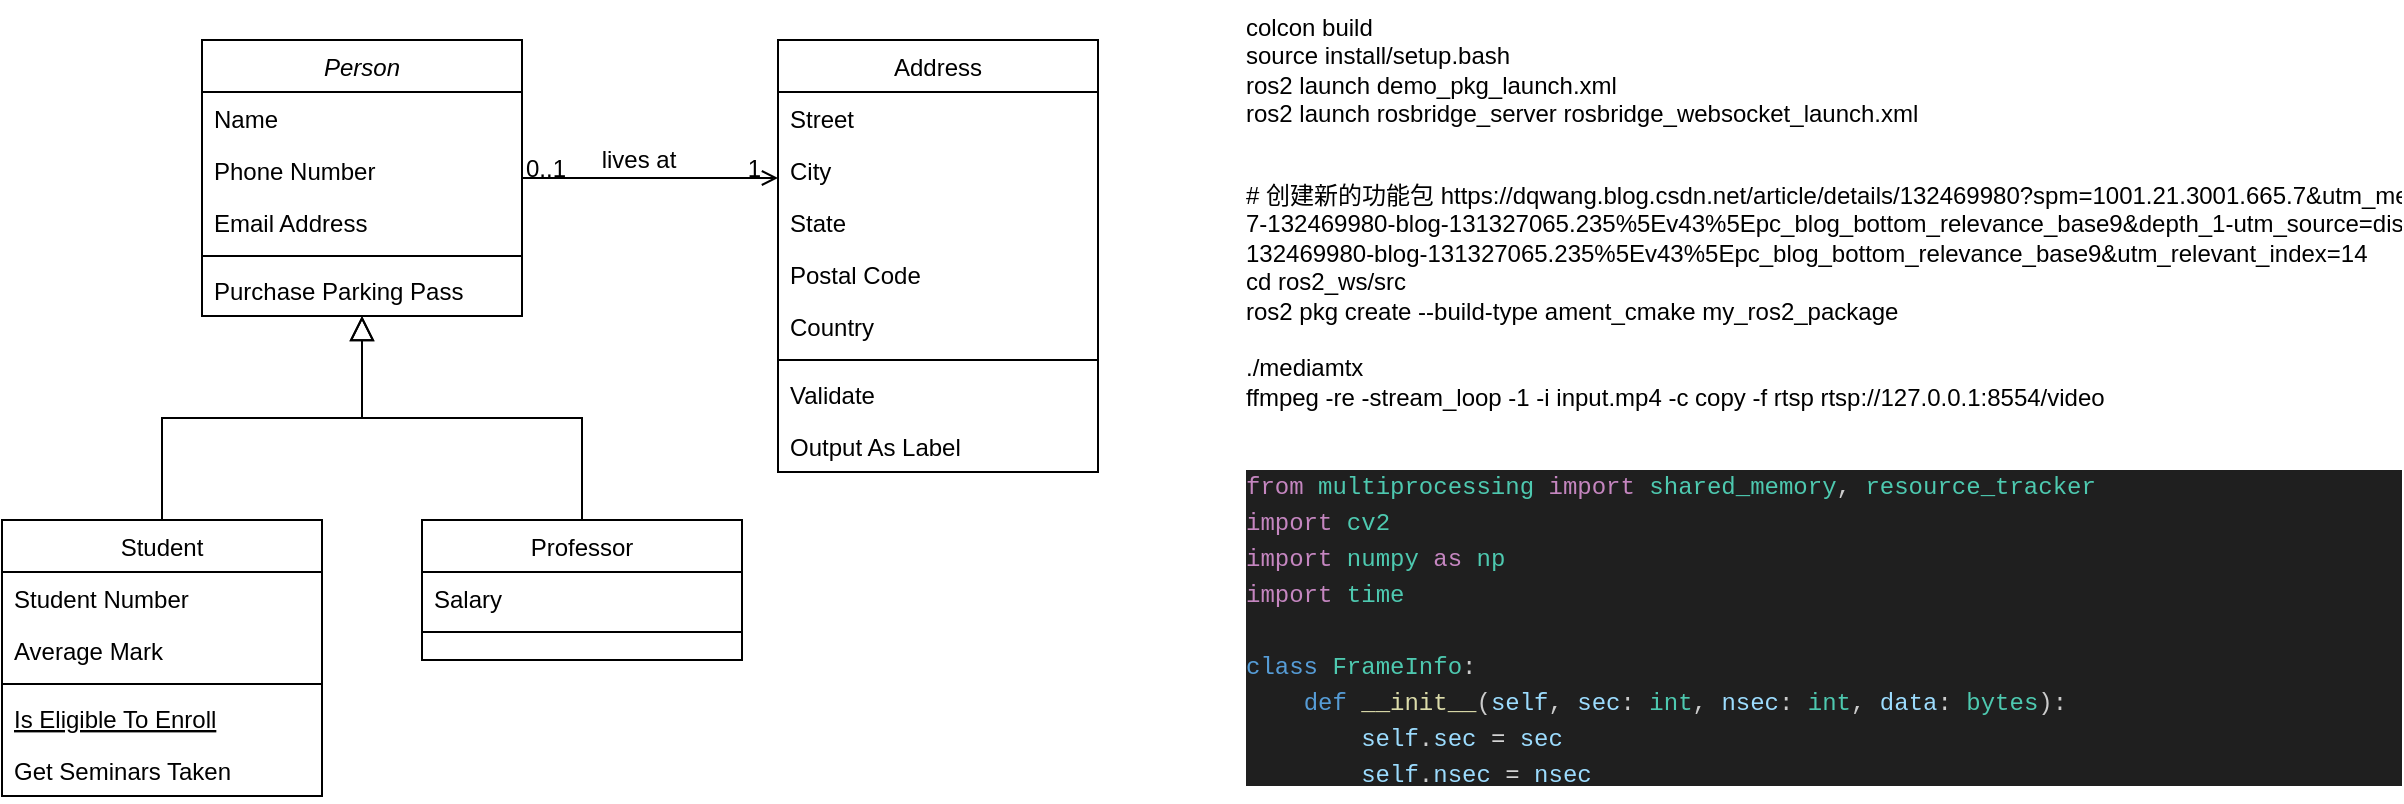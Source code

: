 <mxfile version="26.0.16">
  <diagram id="C5RBs43oDa-KdzZeNtuy" name="Page-1">
    <mxGraphModel dx="1026" dy="650" grid="1" gridSize="10" guides="1" tooltips="1" connect="1" arrows="1" fold="1" page="1" pageScale="1" pageWidth="827" pageHeight="1169" math="0" shadow="0">
      <root>
        <mxCell id="WIyWlLk6GJQsqaUBKTNV-0" />
        <mxCell id="WIyWlLk6GJQsqaUBKTNV-1" parent="WIyWlLk6GJQsqaUBKTNV-0" />
        <mxCell id="zkfFHV4jXpPFQw0GAbJ--0" value="Person" style="swimlane;fontStyle=2;align=center;verticalAlign=top;childLayout=stackLayout;horizontal=1;startSize=26;horizontalStack=0;resizeParent=1;resizeLast=0;collapsible=1;marginBottom=0;rounded=0;shadow=0;strokeWidth=1;" parent="WIyWlLk6GJQsqaUBKTNV-1" vertex="1">
          <mxGeometry x="220" y="120" width="160" height="138" as="geometry">
            <mxRectangle x="230" y="140" width="160" height="26" as="alternateBounds" />
          </mxGeometry>
        </mxCell>
        <mxCell id="zkfFHV4jXpPFQw0GAbJ--1" value="Name" style="text;align=left;verticalAlign=top;spacingLeft=4;spacingRight=4;overflow=hidden;rotatable=0;points=[[0,0.5],[1,0.5]];portConstraint=eastwest;" parent="zkfFHV4jXpPFQw0GAbJ--0" vertex="1">
          <mxGeometry y="26" width="160" height="26" as="geometry" />
        </mxCell>
        <mxCell id="zkfFHV4jXpPFQw0GAbJ--2" value="Phone Number" style="text;align=left;verticalAlign=top;spacingLeft=4;spacingRight=4;overflow=hidden;rotatable=0;points=[[0,0.5],[1,0.5]];portConstraint=eastwest;rounded=0;shadow=0;html=0;" parent="zkfFHV4jXpPFQw0GAbJ--0" vertex="1">
          <mxGeometry y="52" width="160" height="26" as="geometry" />
        </mxCell>
        <mxCell id="zkfFHV4jXpPFQw0GAbJ--3" value="Email Address" style="text;align=left;verticalAlign=top;spacingLeft=4;spacingRight=4;overflow=hidden;rotatable=0;points=[[0,0.5],[1,0.5]];portConstraint=eastwest;rounded=0;shadow=0;html=0;" parent="zkfFHV4jXpPFQw0GAbJ--0" vertex="1">
          <mxGeometry y="78" width="160" height="26" as="geometry" />
        </mxCell>
        <mxCell id="zkfFHV4jXpPFQw0GAbJ--4" value="" style="line;html=1;strokeWidth=1;align=left;verticalAlign=middle;spacingTop=-1;spacingLeft=3;spacingRight=3;rotatable=0;labelPosition=right;points=[];portConstraint=eastwest;" parent="zkfFHV4jXpPFQw0GAbJ--0" vertex="1">
          <mxGeometry y="104" width="160" height="8" as="geometry" />
        </mxCell>
        <mxCell id="zkfFHV4jXpPFQw0GAbJ--5" value="Purchase Parking Pass" style="text;align=left;verticalAlign=top;spacingLeft=4;spacingRight=4;overflow=hidden;rotatable=0;points=[[0,0.5],[1,0.5]];portConstraint=eastwest;" parent="zkfFHV4jXpPFQw0GAbJ--0" vertex="1">
          <mxGeometry y="112" width="160" height="26" as="geometry" />
        </mxCell>
        <mxCell id="zkfFHV4jXpPFQw0GAbJ--6" value="Student" style="swimlane;fontStyle=0;align=center;verticalAlign=top;childLayout=stackLayout;horizontal=1;startSize=26;horizontalStack=0;resizeParent=1;resizeLast=0;collapsible=1;marginBottom=0;rounded=0;shadow=0;strokeWidth=1;" parent="WIyWlLk6GJQsqaUBKTNV-1" vertex="1">
          <mxGeometry x="120" y="360" width="160" height="138" as="geometry">
            <mxRectangle x="130" y="380" width="160" height="26" as="alternateBounds" />
          </mxGeometry>
        </mxCell>
        <mxCell id="zkfFHV4jXpPFQw0GAbJ--7" value="Student Number" style="text;align=left;verticalAlign=top;spacingLeft=4;spacingRight=4;overflow=hidden;rotatable=0;points=[[0,0.5],[1,0.5]];portConstraint=eastwest;" parent="zkfFHV4jXpPFQw0GAbJ--6" vertex="1">
          <mxGeometry y="26" width="160" height="26" as="geometry" />
        </mxCell>
        <mxCell id="zkfFHV4jXpPFQw0GAbJ--8" value="Average Mark" style="text;align=left;verticalAlign=top;spacingLeft=4;spacingRight=4;overflow=hidden;rotatable=0;points=[[0,0.5],[1,0.5]];portConstraint=eastwest;rounded=0;shadow=0;html=0;" parent="zkfFHV4jXpPFQw0GAbJ--6" vertex="1">
          <mxGeometry y="52" width="160" height="26" as="geometry" />
        </mxCell>
        <mxCell id="zkfFHV4jXpPFQw0GAbJ--9" value="" style="line;html=1;strokeWidth=1;align=left;verticalAlign=middle;spacingTop=-1;spacingLeft=3;spacingRight=3;rotatable=0;labelPosition=right;points=[];portConstraint=eastwest;" parent="zkfFHV4jXpPFQw0GAbJ--6" vertex="1">
          <mxGeometry y="78" width="160" height="8" as="geometry" />
        </mxCell>
        <mxCell id="zkfFHV4jXpPFQw0GAbJ--10" value="Is Eligible To Enroll" style="text;align=left;verticalAlign=top;spacingLeft=4;spacingRight=4;overflow=hidden;rotatable=0;points=[[0,0.5],[1,0.5]];portConstraint=eastwest;fontStyle=4" parent="zkfFHV4jXpPFQw0GAbJ--6" vertex="1">
          <mxGeometry y="86" width="160" height="26" as="geometry" />
        </mxCell>
        <mxCell id="zkfFHV4jXpPFQw0GAbJ--11" value="Get Seminars Taken" style="text;align=left;verticalAlign=top;spacingLeft=4;spacingRight=4;overflow=hidden;rotatable=0;points=[[0,0.5],[1,0.5]];portConstraint=eastwest;" parent="zkfFHV4jXpPFQw0GAbJ--6" vertex="1">
          <mxGeometry y="112" width="160" height="26" as="geometry" />
        </mxCell>
        <mxCell id="zkfFHV4jXpPFQw0GAbJ--12" value="" style="endArrow=block;endSize=10;endFill=0;shadow=0;strokeWidth=1;rounded=0;curved=0;edgeStyle=elbowEdgeStyle;elbow=vertical;" parent="WIyWlLk6GJQsqaUBKTNV-1" source="zkfFHV4jXpPFQw0GAbJ--6" target="zkfFHV4jXpPFQw0GAbJ--0" edge="1">
          <mxGeometry width="160" relative="1" as="geometry">
            <mxPoint x="200" y="203" as="sourcePoint" />
            <mxPoint x="200" y="203" as="targetPoint" />
          </mxGeometry>
        </mxCell>
        <mxCell id="zkfFHV4jXpPFQw0GAbJ--13" value="Professor" style="swimlane;fontStyle=0;align=center;verticalAlign=top;childLayout=stackLayout;horizontal=1;startSize=26;horizontalStack=0;resizeParent=1;resizeLast=0;collapsible=1;marginBottom=0;rounded=0;shadow=0;strokeWidth=1;" parent="WIyWlLk6GJQsqaUBKTNV-1" vertex="1">
          <mxGeometry x="330" y="360" width="160" height="70" as="geometry">
            <mxRectangle x="340" y="380" width="170" height="26" as="alternateBounds" />
          </mxGeometry>
        </mxCell>
        <mxCell id="zkfFHV4jXpPFQw0GAbJ--14" value="Salary" style="text;align=left;verticalAlign=top;spacingLeft=4;spacingRight=4;overflow=hidden;rotatable=0;points=[[0,0.5],[1,0.5]];portConstraint=eastwest;" parent="zkfFHV4jXpPFQw0GAbJ--13" vertex="1">
          <mxGeometry y="26" width="160" height="26" as="geometry" />
        </mxCell>
        <mxCell id="zkfFHV4jXpPFQw0GAbJ--15" value="" style="line;html=1;strokeWidth=1;align=left;verticalAlign=middle;spacingTop=-1;spacingLeft=3;spacingRight=3;rotatable=0;labelPosition=right;points=[];portConstraint=eastwest;" parent="zkfFHV4jXpPFQw0GAbJ--13" vertex="1">
          <mxGeometry y="52" width="160" height="8" as="geometry" />
        </mxCell>
        <mxCell id="zkfFHV4jXpPFQw0GAbJ--16" value="" style="endArrow=block;endSize=10;endFill=0;shadow=0;strokeWidth=1;rounded=0;curved=0;edgeStyle=elbowEdgeStyle;elbow=vertical;" parent="WIyWlLk6GJQsqaUBKTNV-1" source="zkfFHV4jXpPFQw0GAbJ--13" target="zkfFHV4jXpPFQw0GAbJ--0" edge="1">
          <mxGeometry width="160" relative="1" as="geometry">
            <mxPoint x="210" y="373" as="sourcePoint" />
            <mxPoint x="310" y="271" as="targetPoint" />
          </mxGeometry>
        </mxCell>
        <mxCell id="zkfFHV4jXpPFQw0GAbJ--17" value="Address" style="swimlane;fontStyle=0;align=center;verticalAlign=top;childLayout=stackLayout;horizontal=1;startSize=26;horizontalStack=0;resizeParent=1;resizeLast=0;collapsible=1;marginBottom=0;rounded=0;shadow=0;strokeWidth=1;" parent="WIyWlLk6GJQsqaUBKTNV-1" vertex="1">
          <mxGeometry x="508" y="120" width="160" height="216" as="geometry">
            <mxRectangle x="550" y="140" width="160" height="26" as="alternateBounds" />
          </mxGeometry>
        </mxCell>
        <mxCell id="zkfFHV4jXpPFQw0GAbJ--18" value="Street" style="text;align=left;verticalAlign=top;spacingLeft=4;spacingRight=4;overflow=hidden;rotatable=0;points=[[0,0.5],[1,0.5]];portConstraint=eastwest;" parent="zkfFHV4jXpPFQw0GAbJ--17" vertex="1">
          <mxGeometry y="26" width="160" height="26" as="geometry" />
        </mxCell>
        <mxCell id="zkfFHV4jXpPFQw0GAbJ--19" value="City" style="text;align=left;verticalAlign=top;spacingLeft=4;spacingRight=4;overflow=hidden;rotatable=0;points=[[0,0.5],[1,0.5]];portConstraint=eastwest;rounded=0;shadow=0;html=0;" parent="zkfFHV4jXpPFQw0GAbJ--17" vertex="1">
          <mxGeometry y="52" width="160" height="26" as="geometry" />
        </mxCell>
        <mxCell id="zkfFHV4jXpPFQw0GAbJ--20" value="State" style="text;align=left;verticalAlign=top;spacingLeft=4;spacingRight=4;overflow=hidden;rotatable=0;points=[[0,0.5],[1,0.5]];portConstraint=eastwest;rounded=0;shadow=0;html=0;" parent="zkfFHV4jXpPFQw0GAbJ--17" vertex="1">
          <mxGeometry y="78" width="160" height="26" as="geometry" />
        </mxCell>
        <mxCell id="zkfFHV4jXpPFQw0GAbJ--21" value="Postal Code" style="text;align=left;verticalAlign=top;spacingLeft=4;spacingRight=4;overflow=hidden;rotatable=0;points=[[0,0.5],[1,0.5]];portConstraint=eastwest;rounded=0;shadow=0;html=0;" parent="zkfFHV4jXpPFQw0GAbJ--17" vertex="1">
          <mxGeometry y="104" width="160" height="26" as="geometry" />
        </mxCell>
        <mxCell id="zkfFHV4jXpPFQw0GAbJ--22" value="Country" style="text;align=left;verticalAlign=top;spacingLeft=4;spacingRight=4;overflow=hidden;rotatable=0;points=[[0,0.5],[1,0.5]];portConstraint=eastwest;rounded=0;shadow=0;html=0;" parent="zkfFHV4jXpPFQw0GAbJ--17" vertex="1">
          <mxGeometry y="130" width="160" height="26" as="geometry" />
        </mxCell>
        <mxCell id="zkfFHV4jXpPFQw0GAbJ--23" value="" style="line;html=1;strokeWidth=1;align=left;verticalAlign=middle;spacingTop=-1;spacingLeft=3;spacingRight=3;rotatable=0;labelPosition=right;points=[];portConstraint=eastwest;" parent="zkfFHV4jXpPFQw0GAbJ--17" vertex="1">
          <mxGeometry y="156" width="160" height="8" as="geometry" />
        </mxCell>
        <mxCell id="zkfFHV4jXpPFQw0GAbJ--24" value="Validate" style="text;align=left;verticalAlign=top;spacingLeft=4;spacingRight=4;overflow=hidden;rotatable=0;points=[[0,0.5],[1,0.5]];portConstraint=eastwest;" parent="zkfFHV4jXpPFQw0GAbJ--17" vertex="1">
          <mxGeometry y="164" width="160" height="26" as="geometry" />
        </mxCell>
        <mxCell id="zkfFHV4jXpPFQw0GAbJ--25" value="Output As Label" style="text;align=left;verticalAlign=top;spacingLeft=4;spacingRight=4;overflow=hidden;rotatable=0;points=[[0,0.5],[1,0.5]];portConstraint=eastwest;" parent="zkfFHV4jXpPFQw0GAbJ--17" vertex="1">
          <mxGeometry y="190" width="160" height="26" as="geometry" />
        </mxCell>
        <mxCell id="zkfFHV4jXpPFQw0GAbJ--26" value="" style="endArrow=open;shadow=0;strokeWidth=1;rounded=0;curved=0;endFill=1;edgeStyle=elbowEdgeStyle;elbow=vertical;" parent="WIyWlLk6GJQsqaUBKTNV-1" source="zkfFHV4jXpPFQw0GAbJ--0" target="zkfFHV4jXpPFQw0GAbJ--17" edge="1">
          <mxGeometry x="0.5" y="41" relative="1" as="geometry">
            <mxPoint x="380" y="192" as="sourcePoint" />
            <mxPoint x="540" y="192" as="targetPoint" />
            <mxPoint x="-40" y="32" as="offset" />
          </mxGeometry>
        </mxCell>
        <mxCell id="zkfFHV4jXpPFQw0GAbJ--27" value="0..1" style="resizable=0;align=left;verticalAlign=bottom;labelBackgroundColor=none;fontSize=12;" parent="zkfFHV4jXpPFQw0GAbJ--26" connectable="0" vertex="1">
          <mxGeometry x="-1" relative="1" as="geometry">
            <mxPoint y="4" as="offset" />
          </mxGeometry>
        </mxCell>
        <mxCell id="zkfFHV4jXpPFQw0GAbJ--28" value="1" style="resizable=0;align=right;verticalAlign=bottom;labelBackgroundColor=none;fontSize=12;" parent="zkfFHV4jXpPFQw0GAbJ--26" connectable="0" vertex="1">
          <mxGeometry x="1" relative="1" as="geometry">
            <mxPoint x="-7" y="4" as="offset" />
          </mxGeometry>
        </mxCell>
        <mxCell id="zkfFHV4jXpPFQw0GAbJ--29" value="lives at" style="text;html=1;resizable=0;points=[];;align=center;verticalAlign=middle;labelBackgroundColor=none;rounded=0;shadow=0;strokeWidth=1;fontSize=12;" parent="zkfFHV4jXpPFQw0GAbJ--26" vertex="1" connectable="0">
          <mxGeometry x="0.5" y="49" relative="1" as="geometry">
            <mxPoint x="-38" y="40" as="offset" />
          </mxGeometry>
        </mxCell>
        <mxCell id="m-Lq6_jyWwLvtcBr7-ee-1" value="&lt;p style=&quot;margin-top: 0px;&quot;&gt;colcon build&lt;br&gt;source install/setup.bash&lt;br&gt;ros2 launch demo_pkg_launch.xml&lt;br&gt;ros2 launch rosbridge_server rosbridge_websocket_launch.xml&lt;/p&gt;&lt;div&gt;&lt;br&gt;&lt;/div&gt;&lt;div&gt;&lt;div&gt;# 创建新的功能包 https://dqwang.blog.csdn.net/article/details/132469980?spm=1001.21.3001.665.7&amp;amp;utm_medium=distribute.pc_relevant.none-task-blog-2%7Edefault%7EBlogCommendFromBaidu%7ERate-7-132469980-blog-131327065.235%5Ev43%5Epc_blog_bottom_relevance_base9&amp;amp;depth_1-utm_source=distribute.pc_relevant.none-task-blog-2%7Edefault%7EBlogCommendFromBaidu%7ERate-7-132469980-blog-131327065.235%5Ev43%5Epc_blog_bottom_relevance_base9&amp;amp;utm_relevant_index=14&lt;/div&gt;&lt;div&gt;cd ros2_ws/src&lt;/div&gt;&lt;div&gt;ros2 pkg create --build-type ament_cmake my_ros2_package&lt;/div&gt;&lt;/div&gt;&lt;div&gt;&lt;br&gt;&lt;/div&gt;&lt;div&gt;&lt;div&gt;./mediamtx&lt;/div&gt;&lt;div&gt;ffmpeg -re -stream_loop -1 -i input.mp4 -c copy -f rtsp rtsp://127.0.0.1:8554/video&lt;/div&gt;&lt;/div&gt;&lt;div&gt;&lt;br&gt;&lt;/div&gt;&lt;div&gt;&lt;br&gt;&lt;/div&gt;&lt;div&gt;&lt;div style=&quot;color: rgb(204, 204, 204); background-color: rgb(31, 31, 31); font-family: Menlo, Monaco, &amp;quot;Courier New&amp;quot;, monospace; line-height: 18px; white-space: pre;&quot;&gt;&lt;div&gt;&lt;span style=&quot;color: #c586c0;&quot;&gt;from&lt;/span&gt; &lt;span style=&quot;color: #4ec9b0;&quot;&gt;multiprocessing&lt;/span&gt; &lt;span style=&quot;color: #c586c0;&quot;&gt;import&lt;/span&gt; &lt;span style=&quot;color: #4ec9b0;&quot;&gt;shared_memory&lt;/span&gt;, &lt;span style=&quot;color: #4ec9b0;&quot;&gt;resource_tracker&lt;/span&gt;&lt;/div&gt;&lt;div&gt;&lt;span style=&quot;color: #c586c0;&quot;&gt;import&lt;/span&gt; &lt;span style=&quot;color: #4ec9b0;&quot;&gt;cv2&lt;/span&gt;&lt;/div&gt;&lt;div&gt;&lt;span style=&quot;color: #c586c0;&quot;&gt;import&lt;/span&gt; &lt;span style=&quot;color: #4ec9b0;&quot;&gt;numpy&lt;/span&gt; &lt;span style=&quot;color: #c586c0;&quot;&gt;as&lt;/span&gt; &lt;span style=&quot;color: #4ec9b0;&quot;&gt;np&lt;/span&gt;&lt;/div&gt;&lt;div&gt;&lt;span style=&quot;color: #c586c0;&quot;&gt;import&lt;/span&gt; &lt;span style=&quot;color: #4ec9b0;&quot;&gt;time&lt;/span&gt; &lt;/div&gt;&lt;br&gt;&lt;div&gt;&lt;span style=&quot;color: #569cd6;&quot;&gt;class&lt;/span&gt; &lt;span style=&quot;color: #4ec9b0;&quot;&gt;FrameInfo&lt;/span&gt;:&lt;/div&gt;&lt;div&gt;    &lt;span style=&quot;color: #569cd6;&quot;&gt;def&lt;/span&gt; &lt;span style=&quot;color: #dcdcaa;&quot;&gt;__init__&lt;/span&gt;(&lt;span style=&quot;color: #9cdcfe;&quot;&gt;self&lt;/span&gt;, &lt;span style=&quot;color: #9cdcfe;&quot;&gt;sec&lt;/span&gt;: &lt;span style=&quot;color: #4ec9b0;&quot;&gt;int&lt;/span&gt;, &lt;span style=&quot;color: #9cdcfe;&quot;&gt;nsec&lt;/span&gt;: &lt;span style=&quot;color: #4ec9b0;&quot;&gt;int&lt;/span&gt;, &lt;span style=&quot;color: #9cdcfe;&quot;&gt;data&lt;/span&gt;: &lt;span style=&quot;color: #4ec9b0;&quot;&gt;bytes&lt;/span&gt;):&lt;/div&gt;&lt;div&gt;        &lt;span style=&quot;color: #9cdcfe;&quot;&gt;self&lt;/span&gt;.&lt;span style=&quot;color: #9cdcfe;&quot;&gt;sec&lt;/span&gt; &lt;span style=&quot;color: #d4d4d4;&quot;&gt;=&lt;/span&gt; &lt;span style=&quot;color: #9cdcfe;&quot;&gt;sec&lt;/span&gt;&lt;/div&gt;&lt;div&gt;        &lt;span style=&quot;color: #9cdcfe;&quot;&gt;self&lt;/span&gt;.&lt;span style=&quot;color: #9cdcfe;&quot;&gt;nsec&lt;/span&gt; &lt;span style=&quot;color: #d4d4d4;&quot;&gt;=&lt;/span&gt; &lt;span style=&quot;color: #9cdcfe;&quot;&gt;nsec&lt;/span&gt;&lt;/div&gt;&lt;div&gt;        &lt;span style=&quot;color: #9cdcfe;&quot;&gt;self&lt;/span&gt;.&lt;span style=&quot;color: #9cdcfe;&quot;&gt;data&lt;/span&gt; &lt;span style=&quot;color: #d4d4d4;&quot;&gt;=&lt;/span&gt; &lt;span style=&quot;color: #9cdcfe;&quot;&gt;data&lt;/span&gt;&lt;/div&gt;&lt;div&gt;        &lt;span style=&quot;color: #9cdcfe;&quot;&gt;self&lt;/span&gt;.&lt;span style=&quot;color: #9cdcfe;&quot;&gt;data_len&lt;/span&gt; &lt;span style=&quot;color: #d4d4d4;&quot;&gt;=&lt;/span&gt; &lt;span style=&quot;color: #dcdcaa;&quot;&gt;len&lt;/span&gt;(&lt;span style=&quot;color: #9cdcfe;&quot;&gt;self&lt;/span&gt;.&lt;span style=&quot;color: #9cdcfe;&quot;&gt;data&lt;/span&gt;)&lt;/div&gt;&lt;div&gt;    &lt;/div&gt;&lt;div&gt;    &lt;span style=&quot;color: #569cd6;&quot;&gt;def&lt;/span&gt; &lt;span style=&quot;color: #dcdcaa;&quot;&gt;to_bytes&lt;/span&gt;(&lt;span style=&quot;color: #9cdcfe;&quot;&gt;self&lt;/span&gt;) -&amp;gt; &lt;span style=&quot;color: #4ec9b0;&quot;&gt;bytes&lt;/span&gt;:&lt;/div&gt;&lt;div&gt;        &lt;span style=&quot;color: #c586c0;&quot;&gt;return&lt;/span&gt; (&lt;span style=&quot;color: #9cdcfe;&quot;&gt;self&lt;/span&gt;.&lt;span style=&quot;color: #9cdcfe;&quot;&gt;sec&lt;/span&gt;.&lt;span style=&quot;color: #dcdcaa;&quot;&gt;to_bytes&lt;/span&gt;(&lt;span style=&quot;color: #b5cea8;&quot;&gt;4&lt;/span&gt;,&lt;span style=&quot;color: #9cdcfe;&quot;&gt;byteorder&lt;/span&gt;&lt;span style=&quot;color: #d4d4d4;&quot;&gt;=&lt;/span&gt;&lt;span style=&quot;color: #ce9178;&quot;&gt;&quot;big&quot;&lt;/span&gt;) &lt;/div&gt;&lt;div&gt;                &lt;span style=&quot;color: #d4d4d4;&quot;&gt;+&lt;/span&gt; &lt;span style=&quot;color: #9cdcfe;&quot;&gt;self&lt;/span&gt;.&lt;span style=&quot;color: #9cdcfe;&quot;&gt;nsec&lt;/span&gt;.&lt;span style=&quot;color: #dcdcaa;&quot;&gt;to_bytes&lt;/span&gt;(&lt;span style=&quot;color: #b5cea8;&quot;&gt;4&lt;/span&gt;,&lt;span style=&quot;color: #9cdcfe;&quot;&gt;byteorder&lt;/span&gt;&lt;span style=&quot;color: #d4d4d4;&quot;&gt;=&lt;/span&gt;&lt;span style=&quot;color: #ce9178;&quot;&gt;&quot;big&quot;&lt;/span&gt;) &lt;/div&gt;&lt;div&gt;                &lt;span style=&quot;color: #d4d4d4;&quot;&gt;+&lt;/span&gt; &lt;span style=&quot;color: #9cdcfe;&quot;&gt;self&lt;/span&gt;.&lt;span style=&quot;color: #9cdcfe;&quot;&gt;data_len&lt;/span&gt;.&lt;span style=&quot;color: #dcdcaa;&quot;&gt;to_bytes&lt;/span&gt;(&lt;span style=&quot;color: #b5cea8;&quot;&gt;4&lt;/span&gt;,&lt;span style=&quot;color: #9cdcfe;&quot;&gt;byteorder&lt;/span&gt;&lt;span style=&quot;color: #d4d4d4;&quot;&gt;=&lt;/span&gt;&lt;span style=&quot;color: #ce9178;&quot;&gt;&quot;big&quot;&lt;/span&gt;)&lt;/div&gt;&lt;div&gt;                &lt;span style=&quot;color: #d4d4d4;&quot;&gt;+&lt;/span&gt; &lt;span style=&quot;color: #9cdcfe;&quot;&gt;self&lt;/span&gt;.&lt;span style=&quot;color: #9cdcfe;&quot;&gt;data&lt;/span&gt;)&lt;/div&gt;&lt;br&gt;&lt;div&gt;    &lt;span style=&quot;color: #dcdcaa;&quot;&gt;@&lt;/span&gt;&lt;span style=&quot;color: #4ec9b0;&quot;&gt;classmethod&lt;/span&gt;&lt;/div&gt;&lt;div&gt;    &lt;span style=&quot;color: #569cd6;&quot;&gt;def&lt;/span&gt; &lt;span style=&quot;color: #dcdcaa;&quot;&gt;from_bytes&lt;/span&gt;(&lt;span style=&quot;color: #9cdcfe;&quot;&gt;cls&lt;/span&gt;, &lt;span style=&quot;color: #9cdcfe;&quot;&gt;data&lt;/span&gt;: &lt;span style=&quot;color: #4ec9b0;&quot;&gt;bytes&lt;/span&gt;):&lt;/div&gt;&lt;div&gt;        &lt;span style=&quot;color: #9cdcfe;&quot;&gt;sec&lt;/span&gt; &lt;span style=&quot;color: #d4d4d4;&quot;&gt;=&lt;/span&gt; &lt;span style=&quot;color: #4ec9b0;&quot;&gt;int&lt;/span&gt;.&lt;span style=&quot;color: #dcdcaa;&quot;&gt;from_bytes&lt;/span&gt;(&lt;span style=&quot;color: #9cdcfe;&quot;&gt;data&lt;/span&gt;[&lt;span style=&quot;color: #b5cea8;&quot;&gt;0&lt;/span&gt;:&lt;span style=&quot;color: #b5cea8;&quot;&gt;4&lt;/span&gt;], &lt;span style=&quot;color: #ce9178;&quot;&gt;&quot;big&quot;&lt;/span&gt;)&lt;/div&gt;&lt;div&gt;        &lt;span style=&quot;color: #9cdcfe;&quot;&gt;nsec&lt;/span&gt; &lt;span style=&quot;color: #d4d4d4;&quot;&gt;=&lt;/span&gt; &lt;span style=&quot;color: #4ec9b0;&quot;&gt;int&lt;/span&gt;.&lt;span style=&quot;color: #dcdcaa;&quot;&gt;from_bytes&lt;/span&gt;(&lt;span style=&quot;color: #9cdcfe;&quot;&gt;data&lt;/span&gt;[&lt;span style=&quot;color: #b5cea8;&quot;&gt;4&lt;/span&gt;:&lt;span style=&quot;color: #b5cea8;&quot;&gt;8&lt;/span&gt;], &lt;span style=&quot;color: #ce9178;&quot;&gt;&quot;big&quot;&lt;/span&gt;)&lt;/div&gt;&lt;div&gt;        &lt;span style=&quot;color: #9cdcfe;&quot;&gt;data_len&lt;/span&gt; &lt;span style=&quot;color: #d4d4d4;&quot;&gt;=&lt;/span&gt; &lt;span style=&quot;color: #4ec9b0;&quot;&gt;int&lt;/span&gt;.&lt;span style=&quot;color: #dcdcaa;&quot;&gt;from_bytes&lt;/span&gt;(&lt;span style=&quot;color: #9cdcfe;&quot;&gt;data&lt;/span&gt;[&lt;span style=&quot;color: #b5cea8;&quot;&gt;8&lt;/span&gt;:&lt;span style=&quot;color: #b5cea8;&quot;&gt;12&lt;/span&gt;], &lt;span style=&quot;color: #ce9178;&quot;&gt;&quot;big&quot;&lt;/span&gt;)&lt;/div&gt;&lt;div&gt;        &lt;span style=&quot;color: #c586c0;&quot;&gt;return&lt;/span&gt; &lt;span style=&quot;color: #9cdcfe;&quot;&gt;cls&lt;/span&gt;(&lt;span style=&quot;color: #9cdcfe;&quot;&gt;sec&lt;/span&gt;, &lt;span style=&quot;color: #9cdcfe;&quot;&gt;nsec&lt;/span&gt;, &lt;span style=&quot;color: #9cdcfe;&quot;&gt;data&lt;/span&gt;[&lt;span style=&quot;color: #b5cea8;&quot;&gt;12&lt;/span&gt;:&lt;span style=&quot;color: #b5cea8;&quot;&gt;12&lt;/span&gt;&lt;span style=&quot;color: #d4d4d4;&quot;&gt;+&lt;/span&gt;&lt;span style=&quot;color: #9cdcfe;&quot;&gt;data_len&lt;/span&gt;])&lt;/div&gt;&lt;br&gt;&lt;div&gt;    &lt;span style=&quot;color: #569cd6;&quot;&gt;def&lt;/span&gt; &lt;span style=&quot;color: #dcdcaa;&quot;&gt;__str__&lt;/span&gt;(&lt;span style=&quot;color: #9cdcfe;&quot;&gt;self&lt;/span&gt;):&lt;/div&gt;&lt;div&gt;        &lt;span style=&quot;color: #c586c0;&quot;&gt;assert&lt;/span&gt; &lt;span style=&quot;color: #dcdcaa;&quot;&gt;len&lt;/span&gt;(&lt;span style=&quot;color: #9cdcfe;&quot;&gt;self&lt;/span&gt;.&lt;span style=&quot;color: #9cdcfe;&quot;&gt;data&lt;/span&gt;) &lt;span style=&quot;color: #d4d4d4;&quot;&gt;&amp;gt;=&lt;/span&gt; &lt;span style=&quot;color: #b5cea8;&quot;&gt;8&lt;/span&gt;&lt;/div&gt;&lt;div&gt;        &lt;span style=&quot;color: #c586c0;&quot;&gt;return&lt;/span&gt; &lt;span style=&quot;color: #569cd6;&quot;&gt;f&lt;/span&gt;&lt;span style=&quot;color: #ce9178;&quot;&gt;&quot;sec:&lt;/span&gt;&lt;span style=&quot;color: #569cd6;&quot;&gt;{&lt;/span&gt;&lt;span style=&quot;color: #9cdcfe;&quot;&gt;self&lt;/span&gt;.&lt;span style=&quot;color: #9cdcfe;&quot;&gt;sec&lt;/span&gt;&lt;span style=&quot;color: #569cd6;&quot;&gt;}&lt;/span&gt;&lt;span style=&quot;color: #ce9178;&quot;&gt;, nsec:&lt;/span&gt;&lt;span style=&quot;color: #569cd6;&quot;&gt;{&lt;/span&gt;&lt;span style=&quot;color: #9cdcfe;&quot;&gt;self&lt;/span&gt;.&lt;span style=&quot;color: #9cdcfe;&quot;&gt;nsec&lt;/span&gt;&lt;span style=&quot;color: #569cd6;&quot;&gt;}&lt;/span&gt;&lt;span style=&quot;color: #ce9178;&quot;&gt;, len: &lt;/span&gt;&lt;span style=&quot;color: #569cd6;&quot;&gt;{&lt;/span&gt;&lt;span style=&quot;color: #9cdcfe;&quot;&gt;self&lt;/span&gt;.&lt;span style=&quot;color: #9cdcfe;&quot;&gt;data_len&lt;/span&gt;&lt;span style=&quot;color: #569cd6;&quot;&gt;}&lt;/span&gt;&lt;span style=&quot;color: #ce9178;&quot;&gt;, data: &lt;/span&gt;&lt;span style=&quot;color: #569cd6;&quot;&gt;{&lt;/span&gt;&lt;span style=&quot;color: #9cdcfe;&quot;&gt;self&lt;/span&gt;.&lt;span style=&quot;color: #9cdcfe;&quot;&gt;data&lt;/span&gt;[&lt;span style=&quot;color: #b5cea8;&quot;&gt;0&lt;/span&gt;:&lt;span style=&quot;color: #b5cea8;&quot;&gt;8&lt;/span&gt;]&lt;span style=&quot;color: #569cd6;&quot;&gt;}&lt;/span&gt;&lt;span style=&quot;color: #ce9178;&quot;&gt;&quot;&lt;/span&gt;&lt;/div&gt;&lt;br&gt;&lt;br&gt;&lt;div&gt;&lt;span style=&quot;color: #569cd6;&quot;&gt;class&lt;/span&gt; &lt;span style=&quot;color: #4ec9b0;&quot;&gt;ShareMemoryFrameCache&lt;/span&gt;:&lt;/div&gt;&lt;div&gt;    &lt;/div&gt;&lt;div&gt;    &lt;span style=&quot;color: #569cd6;&quot;&gt;def&lt;/span&gt; &lt;span style=&quot;color: #dcdcaa;&quot;&gt;__init__&lt;/span&gt;(&lt;span style=&quot;color: #9cdcfe;&quot;&gt;self&lt;/span&gt;, &lt;span style=&quot;color: #9cdcfe;&quot;&gt;name&lt;/span&gt;, &lt;span style=&quot;color: #9cdcfe;&quot;&gt;frame_shape_hwc&lt;/span&gt;, &lt;span style=&quot;color: #9cdcfe;&quot;&gt;MAX_FRAME_COUNT&lt;/span&gt;):&lt;/div&gt;&lt;div&gt;        &lt;span style=&quot;color: #9cdcfe;&quot;&gt;self&lt;/span&gt;.&lt;span style=&quot;color: #9cdcfe;&quot;&gt;name&lt;/span&gt; &lt;span style=&quot;color: #d4d4d4;&quot;&gt;=&lt;/span&gt; &lt;span style=&quot;color: #9cdcfe;&quot;&gt;name&lt;/span&gt;&lt;/div&gt;&lt;div&gt;        &lt;span style=&quot;color: #9cdcfe;&quot;&gt;self&lt;/span&gt;.&lt;span style=&quot;color: #9cdcfe;&quot;&gt;frame_shape_hwc&lt;/span&gt; &lt;span style=&quot;color: #d4d4d4;&quot;&gt;=&lt;/span&gt; &lt;span style=&quot;color: #9cdcfe;&quot;&gt;frame_shape_hwc&lt;/span&gt;&lt;/div&gt;&lt;div&gt;        &lt;span style=&quot;color: #9cdcfe;&quot;&gt;self&lt;/span&gt;.&lt;span style=&quot;color: #9cdcfe;&quot;&gt;MAX_FRAME_COUNT&lt;/span&gt; &lt;span style=&quot;color: #d4d4d4;&quot;&gt;=&lt;/span&gt; &lt;span style=&quot;color: #9cdcfe;&quot;&gt;MAX_FRAME_COUNT&lt;/span&gt;&lt;/div&gt;&lt;div&gt;        &lt;span style=&quot;color: #9cdcfe;&quot;&gt;self&lt;/span&gt;.&lt;span style=&quot;color: #9cdcfe;&quot;&gt;frame_timestamp_size_bytes&lt;/span&gt; &lt;span style=&quot;color: #d4d4d4;&quot;&gt;=&lt;/span&gt; &lt;span style=&quot;color: #b5cea8;&quot;&gt;12&lt;/span&gt;&lt;/div&gt;&lt;div&gt;        &lt;span style=&quot;color: #6a9955;&quot;&gt;# cache 的索引区总长度&lt;/span&gt;&lt;/div&gt;&lt;div&gt;        &lt;span style=&quot;color: #9cdcfe;&quot;&gt;self&lt;/span&gt;.&lt;span style=&quot;color: #9cdcfe;&quot;&gt;frame_timestamps_size_bytes&lt;/span&gt; &lt;span style=&quot;color: #d4d4d4;&quot;&gt;=&lt;/span&gt; &lt;span style=&quot;color: #9cdcfe;&quot;&gt;self&lt;/span&gt;.&lt;span style=&quot;color: #9cdcfe;&quot;&gt;MAX_FRAME_COUNT&lt;/span&gt; &lt;span style=&quot;color: #d4d4d4;&quot;&gt;*&lt;/span&gt; &lt;span style=&quot;color: #9cdcfe;&quot;&gt;self&lt;/span&gt;.&lt;span style=&quot;color: #9cdcfe;&quot;&gt;frame_timestamp_size_bytes&lt;/span&gt;&lt;/div&gt;&lt;div&gt;        &lt;span style=&quot;color: #6a9955;&quot;&gt;# cache 的数据区每帧数据的长度&lt;/span&gt;&lt;/div&gt;&lt;div&gt;        &lt;span style=&quot;color: #9cdcfe;&quot;&gt;self&lt;/span&gt;.&lt;span style=&quot;color: #9cdcfe;&quot;&gt;frame_info_size_bytes&lt;/span&gt; &lt;span style=&quot;color: #d4d4d4;&quot;&gt;=&lt;/span&gt; &lt;span style=&quot;color: #4ec9b0;&quot;&gt;np&lt;/span&gt;.&lt;span style=&quot;color: #dcdcaa;&quot;&gt;prod&lt;/span&gt;(&lt;span style=&quot;color: #9cdcfe;&quot;&gt;frame_shape_hwc&lt;/span&gt;) &lt;span style=&quot;color: #dcdcaa;&quot;&gt;+&lt;/span&gt; &lt;span style=&quot;color: #9cdcfe;&quot;&gt;self&lt;/span&gt;.&lt;span style=&quot;color: #9cdcfe;&quot;&gt;frame_timestamp_size_bytes&lt;/span&gt;&lt;/div&gt;&lt;div&gt;        &lt;span style=&quot;color: #6a9955;&quot;&gt;# cache 区的总长度&lt;/span&gt;&lt;/div&gt;&lt;div&gt;        &lt;span style=&quot;color: #9cdcfe;&quot;&gt;self&lt;/span&gt;.&lt;span style=&quot;color: #9cdcfe;&quot;&gt;menory_size_bytes&lt;/span&gt; &lt;span style=&quot;color: #d4d4d4;&quot;&gt;=&lt;/span&gt; &lt;span style=&quot;color: #9cdcfe;&quot;&gt;self&lt;/span&gt;.&lt;span style=&quot;color: #9cdcfe;&quot;&gt;frame_timestamps_size_bytes&lt;/span&gt; &lt;span style=&quot;color: #d4d4d4;&quot;&gt;+&lt;/span&gt; &lt;span style=&quot;color: #9cdcfe;&quot;&gt;self&lt;/span&gt;.&lt;span style=&quot;color: #9cdcfe;&quot;&gt;MAX_FRAME_COUNT&lt;/span&gt; &lt;span style=&quot;color: #dcdcaa;&quot;&gt;*&lt;/span&gt; &lt;span style=&quot;color: #9cdcfe;&quot;&gt;self&lt;/span&gt;.&lt;span style=&quot;color: #9cdcfe;&quot;&gt;frame_info_size_bytes&lt;/span&gt;&lt;/div&gt;&lt;div&gt;        &lt;span style=&quot;color: #9cdcfe;&quot;&gt;self&lt;/span&gt;.&lt;span style=&quot;color: #9cdcfe;&quot;&gt;shm&lt;/span&gt; &lt;span style=&quot;color: #d4d4d4;&quot;&gt;=&lt;/span&gt; &lt;span style=&quot;color: #569cd6;&quot;&gt;None&lt;/span&gt;&lt;/div&gt;&lt;div&gt;        &lt;span style=&quot;color: #9cdcfe;&quot;&gt;self&lt;/span&gt;.&lt;span style=&quot;color: #9cdcfe;&quot;&gt;idx&lt;/span&gt; &lt;span style=&quot;color: #d4d4d4;&quot;&gt;=&lt;/span&gt; &lt;span style=&quot;color: #b5cea8;&quot;&gt;0&lt;/span&gt;&lt;/div&gt;&lt;div&gt;        &lt;span style=&quot;color: #c586c0;&quot;&gt;try&lt;/span&gt;:&lt;/div&gt;&lt;div&gt;            &lt;span style=&quot;color: #9cdcfe;&quot;&gt;self&lt;/span&gt;.&lt;span style=&quot;color: #9cdcfe;&quot;&gt;shm&lt;/span&gt; &lt;span style=&quot;color: #d4d4d4;&quot;&gt;=&lt;/span&gt; &lt;span style=&quot;color: #4ec9b0;&quot;&gt;shared_memory&lt;/span&gt;.&lt;span style=&quot;color: #4ec9b0;&quot;&gt;SharedMemory&lt;/span&gt;(&lt;span style=&quot;color: #9cdcfe;&quot;&gt;create&lt;/span&gt;&lt;span style=&quot;color: #d4d4d4;&quot;&gt;=&lt;/span&gt;&lt;span style=&quot;color: #569cd6;&quot;&gt;False&lt;/span&gt;, &lt;span style=&quot;color: #9cdcfe;&quot;&gt;size&lt;/span&gt;&lt;span style=&quot;color: #d4d4d4;&quot;&gt;=&lt;/span&gt;&lt;span style=&quot;color: #9cdcfe;&quot;&gt;self&lt;/span&gt;.&lt;span style=&quot;color: #9cdcfe;&quot;&gt;menory_size_bytes&lt;/span&gt;, &lt;span style=&quot;color: #9cdcfe;&quot;&gt;name&lt;/span&gt; &lt;span style=&quot;color: #d4d4d4;&quot;&gt;=&lt;/span&gt; &lt;span style=&quot;color: #9cdcfe;&quot;&gt;self&lt;/span&gt;.&lt;span style=&quot;color: #9cdcfe;&quot;&gt;name&lt;/span&gt;)&lt;/div&gt;&lt;div&gt;            &lt;span style=&quot;color: #dcdcaa;&quot;&gt;print&lt;/span&gt;(&lt;span style=&quot;color: #569cd6;&quot;&gt;f&lt;/span&gt;&lt;span style=&quot;color: #ce9178;&quot;&gt;&quot;成功连接到共享内存 &lt;/span&gt;&lt;span style=&quot;color: #569cd6;&quot;&gt;{&lt;/span&gt;&lt;span style=&quot;color: #9cdcfe;&quot;&gt;self&lt;/span&gt;.&lt;span style=&quot;color: #9cdcfe;&quot;&gt;name&lt;/span&gt;&lt;span style=&quot;color: #569cd6;&quot;&gt;}&lt;/span&gt;&lt;span style=&quot;color: #ce9178;&quot;&gt;&quot;&lt;/span&gt;)&lt;/div&gt;&lt;div&gt;        &lt;span style=&quot;color: #c586c0;&quot;&gt;except&lt;/span&gt; &lt;span style=&quot;color: #4ec9b0;&quot;&gt;FileNotFoundError&lt;/span&gt;:&lt;/div&gt;&lt;div&gt;            &lt;span style=&quot;color: #9cdcfe;&quot;&gt;self&lt;/span&gt;.&lt;span style=&quot;color: #9cdcfe;&quot;&gt;shm&lt;/span&gt; &lt;span style=&quot;color: #d4d4d4;&quot;&gt;=&lt;/span&gt; &lt;span style=&quot;color: #4ec9b0;&quot;&gt;shared_memory&lt;/span&gt;.&lt;span style=&quot;color: #4ec9b0;&quot;&gt;SharedMemory&lt;/span&gt;(&lt;span style=&quot;color: #9cdcfe;&quot;&gt;create&lt;/span&gt;&lt;span style=&quot;color: #d4d4d4;&quot;&gt;=&lt;/span&gt;&lt;span style=&quot;color: #569cd6;&quot;&gt;True&lt;/span&gt;, &lt;span style=&quot;color: #9cdcfe;&quot;&gt;size&lt;/span&gt;&lt;span style=&quot;color: #d4d4d4;&quot;&gt;=&lt;/span&gt;&lt;span style=&quot;color: #9cdcfe;&quot;&gt;self&lt;/span&gt;.&lt;span style=&quot;color: #9cdcfe;&quot;&gt;menory_size_bytes&lt;/span&gt;, &lt;span style=&quot;color: #9cdcfe;&quot;&gt;name&lt;/span&gt; &lt;span style=&quot;color: #d4d4d4;&quot;&gt;=&lt;/span&gt; &lt;span style=&quot;color: #9cdcfe;&quot;&gt;self&lt;/span&gt;.&lt;span style=&quot;color: #9cdcfe;&quot;&gt;name&lt;/span&gt;)&lt;/div&gt;&lt;div&gt;            &lt;span style=&quot;color: #dcdcaa;&quot;&gt;print&lt;/span&gt;(&lt;span style=&quot;color: #569cd6;&quot;&gt;f&lt;/span&gt;&lt;span style=&quot;color: #ce9178;&quot;&gt;&quot;成功新建共享内存 &lt;/span&gt;&lt;span style=&quot;color: #569cd6;&quot;&gt;{&lt;/span&gt;&lt;span style=&quot;color: #9cdcfe;&quot;&gt;self&lt;/span&gt;.&lt;span style=&quot;color: #9cdcfe;&quot;&gt;name&lt;/span&gt;&lt;span style=&quot;color: #569cd6;&quot;&gt;}&lt;/span&gt;&lt;span style=&quot;color: #ce9178;&quot;&gt;&quot;&lt;/span&gt;)&lt;/div&gt;&lt;div&gt;        &lt;span style=&quot;color: #c586c0;&quot;&gt;assert&lt;/span&gt; &lt;span style=&quot;color: #9cdcfe;&quot;&gt;self&lt;/span&gt;.&lt;span style=&quot;color: #9cdcfe;&quot;&gt;shm&lt;/span&gt; &lt;span style=&quot;color: #569cd6;&quot;&gt;is&lt;/span&gt; &lt;span style=&quot;color: #569cd6;&quot;&gt;not&lt;/span&gt; &lt;span style=&quot;color: #569cd6;&quot;&gt;None&lt;/span&gt;&lt;/div&gt;&lt;div&gt;        &lt;span style=&quot;color: #4ec9b0;&quot;&gt;resource_tracker&lt;/span&gt;.&lt;span style=&quot;color: #9cdcfe;&quot;&gt;unregister&lt;/span&gt;(&lt;span style=&quot;color: #9cdcfe;&quot;&gt;self&lt;/span&gt;.&lt;span style=&quot;color: #9cdcfe;&quot;&gt;shm&lt;/span&gt;._name, &lt;span style=&quot;color: #ce9178;&quot;&gt;&#39;shared_memory&#39;&lt;/span&gt;)&lt;/div&gt;&lt;div&gt;        &lt;span style=&quot;color: #9cdcfe;&quot;&gt;self&lt;/span&gt;.&lt;span style=&quot;color: #9cdcfe;&quot;&gt;bytes&lt;/span&gt; &lt;span style=&quot;color: #d4d4d4;&quot;&gt;=&lt;/span&gt; &lt;span style=&quot;color: #9cdcfe;&quot;&gt;self&lt;/span&gt;.&lt;span style=&quot;color: #9cdcfe;&quot;&gt;shm&lt;/span&gt;.&lt;span style=&quot;color: #9cdcfe;&quot;&gt;buf&lt;/span&gt;&lt;/div&gt;&lt;br&gt;&lt;div&gt;    &lt;span style=&quot;color: #569cd6;&quot;&gt;def&lt;/span&gt; &lt;span style=&quot;color: #dcdcaa;&quot;&gt;__del__&lt;/span&gt;(&lt;span style=&quot;color: #9cdcfe;&quot;&gt;self&lt;/span&gt;):&lt;/div&gt;&lt;div&gt;        &lt;span style=&quot;color: #c586c0;&quot;&gt;if&lt;/span&gt; &lt;span style=&quot;color: #9cdcfe;&quot;&gt;self&lt;/span&gt;.&lt;span style=&quot;color: #9cdcfe;&quot;&gt;shm&lt;/span&gt; &lt;span style=&quot;color: #569cd6;&quot;&gt;is&lt;/span&gt; &lt;span style=&quot;color: #569cd6;&quot;&gt;not&lt;/span&gt; &lt;span style=&quot;color: #569cd6;&quot;&gt;None&lt;/span&gt;:&lt;/div&gt;&lt;div&gt;            &lt;span style=&quot;color: #9cdcfe;&quot;&gt;self&lt;/span&gt;.&lt;span style=&quot;color: #9cdcfe;&quot;&gt;shm&lt;/span&gt;.&lt;span style=&quot;color: #dcdcaa;&quot;&gt;close&lt;/span&gt;()&lt;/div&gt;&lt;div&gt;        &lt;span style=&quot;color: #dcdcaa;&quot;&gt;print&lt;/span&gt;(&lt;span style=&quot;color: #ce9178;&quot;&gt;&#39;这是析构函数&#39;&lt;/span&gt;)&lt;/div&gt;&lt;br&gt;&lt;br&gt;&lt;div&gt;    &lt;span style=&quot;color: #569cd6;&quot;&gt;def&lt;/span&gt; &lt;span style=&quot;color: #dcdcaa;&quot;&gt;put&lt;/span&gt;(&lt;span style=&quot;color: #9cdcfe;&quot;&gt;self&lt;/span&gt;, &lt;span style=&quot;color: #9cdcfe;&quot;&gt;frame_info&lt;/span&gt;: &lt;span style=&quot;color: #4ec9b0;&quot;&gt;FrameInfo&lt;/span&gt;):&lt;/div&gt;&lt;div&gt;        &lt;span style=&quot;color: #9cdcfe;&quot;&gt;frame_info_bytes&lt;/span&gt; &lt;span style=&quot;color: #d4d4d4;&quot;&gt;=&lt;/span&gt; &lt;span style=&quot;color: #9cdcfe;&quot;&gt;frame_info&lt;/span&gt;.&lt;span style=&quot;color: #dcdcaa;&quot;&gt;to_bytes&lt;/span&gt;()&lt;/div&gt;&lt;div&gt;        &lt;span style=&quot;color: #9cdcfe;&quot;&gt;start_idx&lt;/span&gt; &lt;span style=&quot;color: #d4d4d4;&quot;&gt;=&lt;/span&gt; &lt;span style=&quot;color: #9cdcfe;&quot;&gt;self&lt;/span&gt;.&lt;span style=&quot;color: #9cdcfe;&quot;&gt;idx&lt;/span&gt; &lt;span style=&quot;color: #d4d4d4;&quot;&gt;*&lt;/span&gt; &lt;span style=&quot;color: #9cdcfe;&quot;&gt;self&lt;/span&gt;.&lt;span style=&quot;color: #9cdcfe;&quot;&gt;frame_timestamp_size_bytes&lt;/span&gt;&lt;/div&gt;&lt;div&gt;        &lt;span style=&quot;color: #9cdcfe;&quot;&gt;end_idx&lt;/span&gt; &lt;span style=&quot;color: #d4d4d4;&quot;&gt;=&lt;/span&gt; &lt;span style=&quot;color: #9cdcfe;&quot;&gt;start_idx&lt;/span&gt; &lt;span style=&quot;color: #d4d4d4;&quot;&gt;+&lt;/span&gt; &lt;span style=&quot;color: #9cdcfe;&quot;&gt;self&lt;/span&gt;.&lt;span style=&quot;color: #9cdcfe;&quot;&gt;frame_timestamp_size_bytes&lt;/span&gt;&lt;/div&gt;&lt;div&gt;        &lt;span style=&quot;color: #9cdcfe;&quot;&gt;self&lt;/span&gt;.&lt;span style=&quot;color: #9cdcfe;&quot;&gt;shm&lt;/span&gt;.&lt;span style=&quot;color: #9cdcfe;&quot;&gt;buf&lt;/span&gt;[&lt;span style=&quot;color: #9cdcfe;&quot;&gt;start_idx&lt;/span&gt;: &lt;span style=&quot;color: #9cdcfe;&quot;&gt;end_idx&lt;/span&gt;] &lt;span style=&quot;color: #d4d4d4;&quot;&gt;=&lt;/span&gt; &lt;span style=&quot;color: #9cdcfe;&quot;&gt;frame_info_bytes&lt;/span&gt;[&lt;span style=&quot;color: #b5cea8;&quot;&gt;0&lt;/span&gt;: &lt;span style=&quot;color: #9cdcfe;&quot;&gt;self&lt;/span&gt;.&lt;span style=&quot;color: #9cdcfe;&quot;&gt;frame_timestamp_size_bytes&lt;/span&gt;]&lt;/div&gt;&lt;br&gt;&lt;div&gt;        &lt;span style=&quot;color: #6a9955;&quot;&gt;# sec = int.from_bytes(self.shm.buf[start_idx:start_idx+4], &quot;big&quot;)&lt;/span&gt;&lt;/div&gt;&lt;div&gt;        &lt;span style=&quot;color: #6a9955;&quot;&gt;# nsec = int.from_bytes(self.shm.buf[start_idx+4:start_idx+8], &quot;big&quot;)&lt;/span&gt;&lt;/div&gt;&lt;br&gt;&lt;div&gt;        &lt;span style=&quot;color: #9cdcfe;&quot;&gt;start_idx&lt;/span&gt; &lt;span style=&quot;color: #d4d4d4;&quot;&gt;=&lt;/span&gt; &lt;span style=&quot;color: #9cdcfe;&quot;&gt;self&lt;/span&gt;.&lt;span style=&quot;color: #9cdcfe;&quot;&gt;frame_timestamps_size_bytes&lt;/span&gt; &lt;span style=&quot;color: #dcdcaa;&quot;&gt;+&lt;/span&gt; &lt;span style=&quot;color: #9cdcfe;&quot;&gt;self&lt;/span&gt;.&lt;span style=&quot;color: #9cdcfe;&quot;&gt;idx&lt;/span&gt; &lt;span style=&quot;color: #d4d4d4;&quot;&gt;*&lt;/span&gt; &lt;span style=&quot;color: #9cdcfe;&quot;&gt;self&lt;/span&gt;.&lt;span style=&quot;color: #9cdcfe;&quot;&gt;frame_info_size_bytes&lt;/span&gt;&lt;/div&gt;&lt;div&gt;        &lt;span style=&quot;color: #9cdcfe;&quot;&gt;end_idx&lt;/span&gt; &lt;span style=&quot;color: #d4d4d4;&quot;&gt;=&lt;/span&gt; &lt;span style=&quot;color: #9cdcfe;&quot;&gt;start_idx&lt;/span&gt; &lt;span style=&quot;color: #d4d4d4;&quot;&gt;+&lt;/span&gt; &lt;span style=&quot;color: #dcdcaa;&quot;&gt;len&lt;/span&gt;(&lt;span style=&quot;color: #9cdcfe;&quot;&gt;frame_info_bytes&lt;/span&gt;)&lt;/div&gt;&lt;div&gt;        &lt;span style=&quot;color: #6a9955;&quot;&gt;# print(f&quot;&amp;gt;&amp;gt; len(self.shm.buf): {len(self.shm.buf)}, start:{start_idx} end:{end_idx}&quot;)&lt;/span&gt;&lt;/div&gt;&lt;div&gt;        &lt;span style=&quot;color: #9cdcfe;&quot;&gt;is_write_succeed&lt;/span&gt; &lt;span style=&quot;color: #d4d4d4;&quot;&gt;=&lt;/span&gt; &lt;span style=&quot;color: #569cd6;&quot;&gt;True&lt;/span&gt;&lt;/div&gt;&lt;div&gt;        &lt;span style=&quot;color: #c586c0;&quot;&gt;try&lt;/span&gt;:&lt;/div&gt;&lt;br&gt;&lt;div&gt;            &lt;span style=&quot;color: #9cdcfe;&quot;&gt;self&lt;/span&gt;.&lt;span style=&quot;color: #9cdcfe;&quot;&gt;shm&lt;/span&gt;.&lt;span style=&quot;color: #9cdcfe;&quot;&gt;buf&lt;/span&gt;[&lt;span style=&quot;color: #9cdcfe;&quot;&gt;start_idx&lt;/span&gt;: &lt;span style=&quot;color: #9cdcfe;&quot;&gt;end_idx&lt;/span&gt;] &lt;span style=&quot;color: #d4d4d4;&quot;&gt;=&lt;/span&gt; &lt;span style=&quot;color: #9cdcfe;&quot;&gt;frame_info_bytes&lt;/span&gt;&lt;/div&gt;&lt;div&gt;            &lt;span style=&quot;color: #9cdcfe;&quot;&gt;self&lt;/span&gt;.&lt;span style=&quot;color: #9cdcfe;&quot;&gt;idx&lt;/span&gt; &lt;span style=&quot;color: #d4d4d4;&quot;&gt;=&lt;/span&gt; &lt;span style=&quot;color: #4ec9b0;&quot;&gt;int&lt;/span&gt;((&lt;span style=&quot;color: #9cdcfe;&quot;&gt;self&lt;/span&gt;.&lt;span style=&quot;color: #9cdcfe;&quot;&gt;idx&lt;/span&gt; &lt;span style=&quot;color: #d4d4d4;&quot;&gt;+&lt;/span&gt; &lt;span style=&quot;color: #b5cea8;&quot;&gt;1&lt;/span&gt;) &lt;span style=&quot;color: #d4d4d4;&quot;&gt;%&lt;/span&gt; &lt;span style=&quot;color: #9cdcfe;&quot;&gt;self&lt;/span&gt;.&lt;span style=&quot;color: #9cdcfe;&quot;&gt;MAX_FRAME_COUNT&lt;/span&gt;)&lt;/div&gt;&lt;div&gt;        &lt;span style=&quot;color: #c586c0;&quot;&gt;except&lt;/span&gt; &lt;span style=&quot;color: #4ec9b0;&quot;&gt;Exception&lt;/span&gt; &lt;span style=&quot;color: #c586c0;&quot;&gt;as&lt;/span&gt; &lt;span style=&quot;color: #9cdcfe;&quot;&gt;exp&lt;/span&gt;:&lt;/div&gt;&lt;div&gt;            &lt;span style=&quot;color: #9cdcfe;&quot;&gt;is_write_succeed&lt;/span&gt; &lt;span style=&quot;color: #d4d4d4;&quot;&gt;=&lt;/span&gt; &lt;span style=&quot;color: #569cd6;&quot;&gt;False&lt;/span&gt;&lt;/div&gt;&lt;div&gt;            &lt;span style=&quot;color: #6a9955;&quot;&gt;# return f&quot;\n\nbad! {self.idx} {self.MAX_FRAME_COUNT} {self.frame_info_size_bytes} s-end:{start_idx}-{end_idx} {len(self.shm.buf)}&quot; + log_info&lt;/span&gt;&lt;/div&gt;&lt;div&gt;        &lt;span style=&quot;color: #9cdcfe;&quot;&gt;log_info&lt;/span&gt; &lt;span style=&quot;color: #d4d4d4;&quot;&gt;=&lt;/span&gt; &lt;span style=&quot;color: #569cd6;&quot;&gt;f&lt;/span&gt;&lt;span style=&quot;color: #ce9178;&quot;&gt;&quot;is_write_succeed: &lt;/span&gt;&lt;span style=&quot;color: #569cd6;&quot;&gt;{&lt;/span&gt;&lt;span style=&quot;color: #9cdcfe;&quot;&gt;is_write_succeed&lt;/span&gt;&lt;span style=&quot;color: #569cd6;&quot;&gt;}&lt;/span&gt;&lt;span style=&quot;color: #ce9178;&quot;&gt; 位置: &lt;/span&gt;&lt;span style=&quot;color: #569cd6;&quot;&gt;{&lt;/span&gt;&lt;span style=&quot;color: #9cdcfe;&quot;&gt;self&lt;/span&gt;.&lt;span style=&quot;color: #9cdcfe;&quot;&gt;idx&lt;/span&gt;&lt;span style=&quot;color: #569cd6;&quot;&gt;}&lt;/span&gt;&lt;span style=&quot;color: #ce9178;&quot;&gt; 时间：&lt;/span&gt;&lt;span style=&quot;color: #569cd6;&quot;&gt;{&lt;/span&gt;&lt;span style=&quot;color: #9cdcfe;&quot;&gt;frame_info&lt;/span&gt;.&lt;span style=&quot;color: #9cdcfe;&quot;&gt;sec&lt;/span&gt;&lt;span style=&quot;color: #569cd6;&quot;&gt;}&lt;/span&gt;&lt;span style=&quot;color: #ce9178;&quot;&gt;, &lt;/span&gt;&lt;span style=&quot;color: #569cd6;&quot;&gt;{&lt;/span&gt;&lt;span style=&quot;color: #9cdcfe;&quot;&gt;frame_info&lt;/span&gt;.&lt;span style=&quot;color: #9cdcfe;&quot;&gt;nsec&lt;/span&gt;&lt;span style=&quot;color: #569cd6;&quot;&gt;}&lt;/span&gt;&lt;span style=&quot;color: #ce9178;&quot;&gt;&quot;&lt;/span&gt;&lt;/div&gt;&lt;div&gt;        &lt;/div&gt;&lt;div&gt;        &lt;span style=&quot;color: #6a9955;&quot;&gt;# print(f&quot;&amp;lt;&amp;lt; len(self.shm.buf): {len(self.shm.buf)}, start:{start_idx} end:{end_idx} self.idx = {self.idx}&quot;)&lt;/span&gt;&lt;/div&gt;&lt;div&gt;        &lt;span style=&quot;color: #c586c0;&quot;&gt;return&lt;/span&gt; &lt;span style=&quot;color: #9cdcfe;&quot;&gt;log_info&lt;/span&gt;&lt;/div&gt;&lt;br&gt;&lt;br&gt;&lt;div&gt;    &lt;span style=&quot;color: #569cd6;&quot;&gt;def&lt;/span&gt; &lt;span style=&quot;color: #dcdcaa;&quot;&gt;get&lt;/span&gt;(&lt;span style=&quot;color: #9cdcfe;&quot;&gt;self&lt;/span&gt;, &lt;span style=&quot;color: #9cdcfe;&quot;&gt;sec&lt;/span&gt;, &lt;span style=&quot;color: #9cdcfe;&quot;&gt;nsec&lt;/span&gt;):&lt;/div&gt;&lt;div&gt;        &lt;span style=&quot;color: #9cdcfe;&quot;&gt;frame_info&lt;/span&gt; &lt;span style=&quot;color: #d4d4d4;&quot;&gt;=&lt;/span&gt; &lt;span style=&quot;color: #569cd6;&quot;&gt;None&lt;/span&gt;&lt;/div&gt;&lt;div&gt;        &lt;span style=&quot;color: #9cdcfe;&quot;&gt;frame_timestamp&lt;/span&gt; &lt;span style=&quot;color: #d4d4d4;&quot;&gt;=&lt;/span&gt; &lt;span style=&quot;color: #9cdcfe;&quot;&gt;sec&lt;/span&gt;.to_bytes(&lt;span style=&quot;color: #b5cea8;&quot;&gt;4&lt;/span&gt;,&lt;span style=&quot;color: #9cdcfe;&quot;&gt;byteorder&lt;/span&gt;&lt;span style=&quot;color: #d4d4d4;&quot;&gt;=&lt;/span&gt;&lt;span style=&quot;color: #ce9178;&quot;&gt;&quot;big&quot;&lt;/span&gt;) &lt;span style=&quot;color: #d4d4d4;&quot;&gt;+&lt;/span&gt; &lt;span style=&quot;color: #9cdcfe;&quot;&gt;nsec&lt;/span&gt;.to_bytes(&lt;span style=&quot;color: #b5cea8;&quot;&gt;4&lt;/span&gt;,&lt;span style=&quot;color: #9cdcfe;&quot;&gt;byteorder&lt;/span&gt;&lt;span style=&quot;color: #d4d4d4;&quot;&gt;=&lt;/span&gt;&lt;span style=&quot;color: #ce9178;&quot;&gt;&quot;big&quot;&lt;/span&gt;)&lt;/div&gt;&lt;div&gt;        &lt;span style=&quot;color: #c586c0;&quot;&gt;for&lt;/span&gt; &lt;span style=&quot;color: #9cdcfe;&quot;&gt;idx&lt;/span&gt; &lt;span style=&quot;color: #c586c0;&quot;&gt;in&lt;/span&gt; &lt;span style=&quot;color: #4ec9b0;&quot;&gt;range&lt;/span&gt;(&lt;span style=&quot;color: #9cdcfe;&quot;&gt;self&lt;/span&gt;.&lt;span style=&quot;color: #9cdcfe;&quot;&gt;MAX_FRAME_COUNT&lt;/span&gt;):&lt;/div&gt;&lt;div&gt;            &lt;span style=&quot;color: #9cdcfe;&quot;&gt;start_idx&lt;/span&gt; &lt;span style=&quot;color: #d4d4d4;&quot;&gt;=&lt;/span&gt; &lt;span style=&quot;color: #9cdcfe;&quot;&gt;idx&lt;/span&gt; &lt;span style=&quot;color: #d4d4d4;&quot;&gt;*&lt;/span&gt; &lt;span style=&quot;color: #9cdcfe;&quot;&gt;self&lt;/span&gt;.&lt;span style=&quot;color: #9cdcfe;&quot;&gt;frame_timestamp_size_bytes&lt;/span&gt;&lt;/div&gt;&lt;div&gt;            &lt;span style=&quot;color: #9cdcfe;&quot;&gt;end_idx&lt;/span&gt; &lt;span style=&quot;color: #d4d4d4;&quot;&gt;=&lt;/span&gt; &lt;span style=&quot;color: #9cdcfe;&quot;&gt;start_idx&lt;/span&gt; &lt;span style=&quot;color: #d4d4d4;&quot;&gt;+&lt;/span&gt; &lt;span style=&quot;color: #dcdcaa;&quot;&gt;len&lt;/span&gt;(&lt;span style=&quot;color: #9cdcfe;&quot;&gt;frame_timestamp&lt;/span&gt;)&lt;/div&gt;&lt;div&gt;            &lt;span style=&quot;color: #c586c0;&quot;&gt;if&lt;/span&gt; &lt;span style=&quot;color: #9cdcfe;&quot;&gt;self&lt;/span&gt;.&lt;span style=&quot;color: #9cdcfe;&quot;&gt;shm&lt;/span&gt;.&lt;span style=&quot;color: #9cdcfe;&quot;&gt;buf&lt;/span&gt;[&lt;span style=&quot;color: #9cdcfe;&quot;&gt;start_idx&lt;/span&gt;:&lt;span style=&quot;color: #9cdcfe;&quot;&gt;end_idx&lt;/span&gt;] &lt;span style=&quot;color: #d4d4d4;&quot;&gt;==&lt;/span&gt; &lt;span style=&quot;color: #9cdcfe;&quot;&gt;frame_timestamp&lt;/span&gt;:&lt;/div&gt;&lt;div&gt;                &lt;span style=&quot;color: #9cdcfe;&quot;&gt;start_idx&lt;/span&gt; &lt;span style=&quot;color: #d4d4d4;&quot;&gt;=&lt;/span&gt; &lt;span style=&quot;color: #9cdcfe;&quot;&gt;self&lt;/span&gt;.&lt;span style=&quot;color: #9cdcfe;&quot;&gt;frame_timestamps_size_bytes&lt;/span&gt; &lt;span style=&quot;color: #dcdcaa;&quot;&gt;+&lt;/span&gt; &lt;span style=&quot;color: #9cdcfe;&quot;&gt;idx&lt;/span&gt; &lt;span style=&quot;color: #d4d4d4;&quot;&gt;*&lt;/span&gt; &lt;span style=&quot;color: #9cdcfe;&quot;&gt;self&lt;/span&gt;.&lt;span style=&quot;color: #9cdcfe;&quot;&gt;frame_info_size_bytes&lt;/span&gt;&lt;/div&gt;&lt;div&gt;                &lt;span style=&quot;color: #9cdcfe;&quot;&gt;end_idx&lt;/span&gt; &lt;span style=&quot;color: #d4d4d4;&quot;&gt;=&lt;/span&gt; &lt;span style=&quot;color: #9cdcfe;&quot;&gt;start_idx&lt;/span&gt; &lt;span style=&quot;color: #dcdcaa;&quot;&gt;+&lt;/span&gt; &lt;span style=&quot;color: #9cdcfe;&quot;&gt;self&lt;/span&gt;.&lt;span style=&quot;color: #9cdcfe;&quot;&gt;frame_info_size_bytes&lt;/span&gt;&lt;/div&gt;&lt;div&gt;                &lt;span style=&quot;color: #9cdcfe;&quot;&gt;frame_info&lt;/span&gt; &lt;span style=&quot;color: #d4d4d4;&quot;&gt;=&lt;/span&gt; &lt;span style=&quot;color: #4ec9b0;&quot;&gt;FrameInfo&lt;/span&gt;.&lt;span style=&quot;color: #dcdcaa;&quot;&gt;from_bytes&lt;/span&gt;(&lt;span style=&quot;color: #9cdcfe;&quot;&gt;self&lt;/span&gt;.&lt;span style=&quot;color: #9cdcfe;&quot;&gt;shm&lt;/span&gt;.&lt;span style=&quot;color: #9cdcfe;&quot;&gt;buf&lt;/span&gt;[&lt;span style=&quot;color: #9cdcfe;&quot;&gt;start_idx&lt;/span&gt;:&lt;span style=&quot;color: #9cdcfe;&quot;&gt;end_idx&lt;/span&gt;])&lt;/div&gt;&lt;div&gt;                &lt;span style=&quot;color: #c586c0;&quot;&gt;break&lt;/span&gt;&lt;/div&gt;&lt;div&gt;        &lt;span style=&quot;color: #6a9955;&quot;&gt;# print(f&quot;找不到该帧，帧索引为： {sec}.{nsec}&quot;)&lt;/span&gt;&lt;/div&gt;&lt;div&gt;        &lt;span style=&quot;color: #9cdcfe;&quot;&gt;idxs&lt;/span&gt; &lt;span style=&quot;color: #d4d4d4;&quot;&gt;=&lt;/span&gt; &lt;span style=&quot;color: #569cd6;&quot;&gt;None&lt;/span&gt; &lt;span style=&quot;color: #6a9955;&quot;&gt;#self.getIdxs()&lt;/span&gt;&lt;/div&gt;&lt;div&gt;        &lt;span style=&quot;color: #c586c0;&quot;&gt;return&lt;/span&gt; &lt;span style=&quot;color: #9cdcfe;&quot;&gt;frame_info&lt;/span&gt;, &lt;span style=&quot;color: #9cdcfe;&quot;&gt;idxs&lt;/span&gt;, &lt;span style=&quot;color: #9cdcfe;&quot;&gt;idx&lt;/span&gt;&lt;/div&gt;&lt;div&gt;    &lt;/div&gt;&lt;div&gt;    &lt;span style=&quot;color: #569cd6;&quot;&gt;def&lt;/span&gt; &lt;span style=&quot;color: #dcdcaa;&quot;&gt;get_cv2_image_hwc&lt;/span&gt;(&lt;span style=&quot;color: #9cdcfe;&quot;&gt;self&lt;/span&gt;, &lt;span style=&quot;color: #9cdcfe;&quot;&gt;sec&lt;/span&gt;, &lt;span style=&quot;color: #9cdcfe;&quot;&gt;nsec&lt;/span&gt;):&lt;/div&gt;&lt;div&gt;        &lt;span style=&quot;color: #9cdcfe;&quot;&gt;frame_info&lt;/span&gt;, &lt;span style=&quot;color: #9cdcfe;&quot;&gt;_&lt;/span&gt;, &lt;span style=&quot;color: #9cdcfe;&quot;&gt;_&lt;/span&gt; &lt;span style=&quot;color: #d4d4d4;&quot;&gt;=&lt;/span&gt; &lt;span style=&quot;color: #9cdcfe;&quot;&gt;self&lt;/span&gt;.&lt;span style=&quot;color: #dcdcaa;&quot;&gt;get&lt;/span&gt;(&lt;span style=&quot;color: #9cdcfe;&quot;&gt;sec&lt;/span&gt;, &lt;span style=&quot;color: #9cdcfe;&quot;&gt;nsec&lt;/span&gt;)&lt;/div&gt;&lt;div&gt;        &lt;span style=&quot;color: #c586c0;&quot;&gt;if&lt;/span&gt; &lt;span style=&quot;color: #9cdcfe;&quot;&gt;frame_info&lt;/span&gt; &lt;span style=&quot;color: #569cd6;&quot;&gt;is&lt;/span&gt; &lt;span style=&quot;color: #569cd6;&quot;&gt;None&lt;/span&gt;:&lt;/div&gt;&lt;div&gt;            &lt;span style=&quot;color: #c586c0;&quot;&gt;return&lt;/span&gt; &lt;span style=&quot;color: #569cd6;&quot;&gt;None&lt;/span&gt;&lt;/div&gt;&lt;div&gt;        &lt;span style=&quot;color: #c586c0;&quot;&gt;else&lt;/span&gt;:&lt;/div&gt;&lt;div&gt;            &lt;span style=&quot;color: #9cdcfe;&quot;&gt;cv2_image&lt;/span&gt; &lt;span style=&quot;color: #d4d4d4;&quot;&gt;=&lt;/span&gt; &lt;span style=&quot;color: #4ec9b0;&quot;&gt;np&lt;/span&gt;.&lt;span style=&quot;color: #dcdcaa;&quot;&gt;frombuffer&lt;/span&gt;(&lt;span style=&quot;color: #9cdcfe;&quot;&gt;frame_info&lt;/span&gt;.&lt;span style=&quot;color: #9cdcfe;&quot;&gt;data&lt;/span&gt;, &lt;span style=&quot;color: #9cdcfe;&quot;&gt;dtype&lt;/span&gt;&lt;span style=&quot;color: #d4d4d4;&quot;&gt;=&lt;/span&gt;&lt;span style=&quot;color: #4ec9b0;&quot;&gt;np&lt;/span&gt;.&lt;span style=&quot;color: #9cdcfe;&quot;&gt;uint8&lt;/span&gt;).&lt;span style=&quot;color: #dcdcaa;&quot;&gt;reshape&lt;/span&gt;(&lt;span style=&quot;color: #9cdcfe;&quot;&gt;self&lt;/span&gt;.&lt;span style=&quot;color: #9cdcfe;&quot;&gt;frame_shape_hwc&lt;/span&gt;)&lt;/div&gt;&lt;div&gt;            &lt;span style=&quot;color: #c586c0;&quot;&gt;return&lt;/span&gt; &lt;span style=&quot;color: #9cdcfe;&quot;&gt;cv2_image&lt;/span&gt;&lt;/div&gt;&lt;br&gt;&lt;div&gt;    &lt;span style=&quot;color: #569cd6;&quot;&gt;def&lt;/span&gt; &lt;span style=&quot;color: #dcdcaa;&quot;&gt;getIdxs&lt;/span&gt;(&lt;span style=&quot;color: #9cdcfe;&quot;&gt;self&lt;/span&gt;):&lt;/div&gt;&lt;div&gt;        &lt;span style=&quot;color: #9cdcfe;&quot;&gt;idxs&lt;/span&gt; &lt;span style=&quot;color: #d4d4d4;&quot;&gt;=&lt;/span&gt; []&lt;/div&gt;&lt;div&gt;        &lt;span style=&quot;color: #c586c0;&quot;&gt;for&lt;/span&gt; &lt;span style=&quot;color: #9cdcfe;&quot;&gt;idx&lt;/span&gt; &lt;span style=&quot;color: #c586c0;&quot;&gt;in&lt;/span&gt; &lt;span style=&quot;color: #4ec9b0;&quot;&gt;range&lt;/span&gt;(&lt;span style=&quot;color: #9cdcfe;&quot;&gt;self&lt;/span&gt;.&lt;span style=&quot;color: #9cdcfe;&quot;&gt;MAX_FRAME_COUNT&lt;/span&gt;):&lt;/div&gt;&lt;div&gt;            &lt;span style=&quot;color: #9cdcfe;&quot;&gt;start_idx&lt;/span&gt; &lt;span style=&quot;color: #d4d4d4;&quot;&gt;=&lt;/span&gt; &lt;span style=&quot;color: #9cdcfe;&quot;&gt;idx&lt;/span&gt; &lt;span style=&quot;color: #d4d4d4;&quot;&gt;*&lt;/span&gt; &lt;span style=&quot;color: #9cdcfe;&quot;&gt;self&lt;/span&gt;.&lt;span style=&quot;color: #9cdcfe;&quot;&gt;frame_timestamp_size_bytes&lt;/span&gt;&lt;/div&gt;&lt;div&gt;            &lt;span style=&quot;color: #9cdcfe;&quot;&gt;tmp_sec&lt;/span&gt; &lt;span style=&quot;color: #d4d4d4;&quot;&gt;=&lt;/span&gt; &lt;span style=&quot;color: #4ec9b0;&quot;&gt;int&lt;/span&gt;.&lt;span style=&quot;color: #dcdcaa;&quot;&gt;from_bytes&lt;/span&gt;(&lt;span style=&quot;color: #9cdcfe;&quot;&gt;self&lt;/span&gt;.&lt;span style=&quot;color: #9cdcfe;&quot;&gt;shm&lt;/span&gt;.&lt;span style=&quot;color: #9cdcfe;&quot;&gt;buf&lt;/span&gt;[&lt;span style=&quot;color: #9cdcfe;&quot;&gt;start_idx&lt;/span&gt;:&lt;span style=&quot;color: #9cdcfe;&quot;&gt;start_idx&lt;/span&gt;&lt;span style=&quot;color: #d4d4d4;&quot;&gt;+&lt;/span&gt;&lt;span style=&quot;color: #b5cea8;&quot;&gt;4&lt;/span&gt;], &lt;span style=&quot;color: #ce9178;&quot;&gt;&quot;big&quot;&lt;/span&gt;)&lt;/div&gt;&lt;div&gt;            &lt;span style=&quot;color: #9cdcfe;&quot;&gt;tmp_nsec&lt;/span&gt; &lt;span style=&quot;color: #d4d4d4;&quot;&gt;=&lt;/span&gt; &lt;span style=&quot;color: #4ec9b0;&quot;&gt;int&lt;/span&gt;.&lt;span style=&quot;color: #dcdcaa;&quot;&gt;from_bytes&lt;/span&gt;(&lt;span style=&quot;color: #9cdcfe;&quot;&gt;self&lt;/span&gt;.&lt;span style=&quot;color: #9cdcfe;&quot;&gt;shm&lt;/span&gt;.&lt;span style=&quot;color: #9cdcfe;&quot;&gt;buf&lt;/span&gt;[&lt;span style=&quot;color: #9cdcfe;&quot;&gt;start_idx&lt;/span&gt;&lt;span style=&quot;color: #d4d4d4;&quot;&gt;+&lt;/span&gt;&lt;span style=&quot;color: #b5cea8;&quot;&gt;4&lt;/span&gt;:&lt;span style=&quot;color: #9cdcfe;&quot;&gt;start_idx&lt;/span&gt;&lt;span style=&quot;color: #d4d4d4;&quot;&gt;+&lt;/span&gt;&lt;span style=&quot;color: #b5cea8;&quot;&gt;8&lt;/span&gt;], &lt;span style=&quot;color: #ce9178;&quot;&gt;&quot;big&quot;&lt;/span&gt;)&lt;/div&gt;&lt;div&gt;            &lt;span style=&quot;color: #9cdcfe;&quot;&gt;tmp_data_len&lt;/span&gt; &lt;span style=&quot;color: #d4d4d4;&quot;&gt;=&lt;/span&gt; &lt;span style=&quot;color: #4ec9b0;&quot;&gt;int&lt;/span&gt;.&lt;span style=&quot;color: #dcdcaa;&quot;&gt;from_bytes&lt;/span&gt;(&lt;span style=&quot;color: #9cdcfe;&quot;&gt;self&lt;/span&gt;.&lt;span style=&quot;color: #9cdcfe;&quot;&gt;shm&lt;/span&gt;.&lt;span style=&quot;color: #9cdcfe;&quot;&gt;buf&lt;/span&gt;[&lt;span style=&quot;color: #9cdcfe;&quot;&gt;start_idx&lt;/span&gt;&lt;span style=&quot;color: #d4d4d4;&quot;&gt;+&lt;/span&gt;&lt;span style=&quot;color: #b5cea8;&quot;&gt;8&lt;/span&gt;:&lt;span style=&quot;color: #9cdcfe;&quot;&gt;start_idx&lt;/span&gt;&lt;span style=&quot;color: #d4d4d4;&quot;&gt;+&lt;/span&gt;&lt;span style=&quot;color: #b5cea8;&quot;&gt;12&lt;/span&gt;], &lt;span style=&quot;color: #ce9178;&quot;&gt;&quot;big&quot;&lt;/span&gt;)&lt;/div&gt;&lt;div&gt;            &lt;span style=&quot;color: #9cdcfe;&quot;&gt;idxs&lt;/span&gt;.&lt;span style=&quot;color: #dcdcaa;&quot;&gt;append&lt;/span&gt;((&lt;span style=&quot;color: #9cdcfe;&quot;&gt;start_idx&lt;/span&gt;, &lt;span style=&quot;color: #9cdcfe;&quot;&gt;tmp_sec&lt;/span&gt;, &lt;span style=&quot;color: #9cdcfe;&quot;&gt;tmp_nsec&lt;/span&gt;, &lt;span style=&quot;color: #9cdcfe;&quot;&gt;tmp_data_len&lt;/span&gt;))&lt;/div&gt;&lt;div&gt;        &lt;span style=&quot;color: #6a9955;&quot;&gt;# print(&quot;&amp;gt;&amp;gt;&quot;, idxs)&lt;/span&gt;&lt;/div&gt;&lt;div&gt;        &lt;span style=&quot;color: #c586c0;&quot;&gt;return&lt;/span&gt; &lt;span style=&quot;color: #9cdcfe;&quot;&gt;idxs&lt;/span&gt;&lt;/div&gt;&lt;/div&gt;&lt;/div&gt;" style="text;html=1;whiteSpace=wrap;overflow=hidden;rounded=0;" vertex="1" parent="WIyWlLk6GJQsqaUBKTNV-1">
          <mxGeometry x="740" y="100" width="580" height="390" as="geometry" />
        </mxCell>
      </root>
    </mxGraphModel>
  </diagram>
</mxfile>
